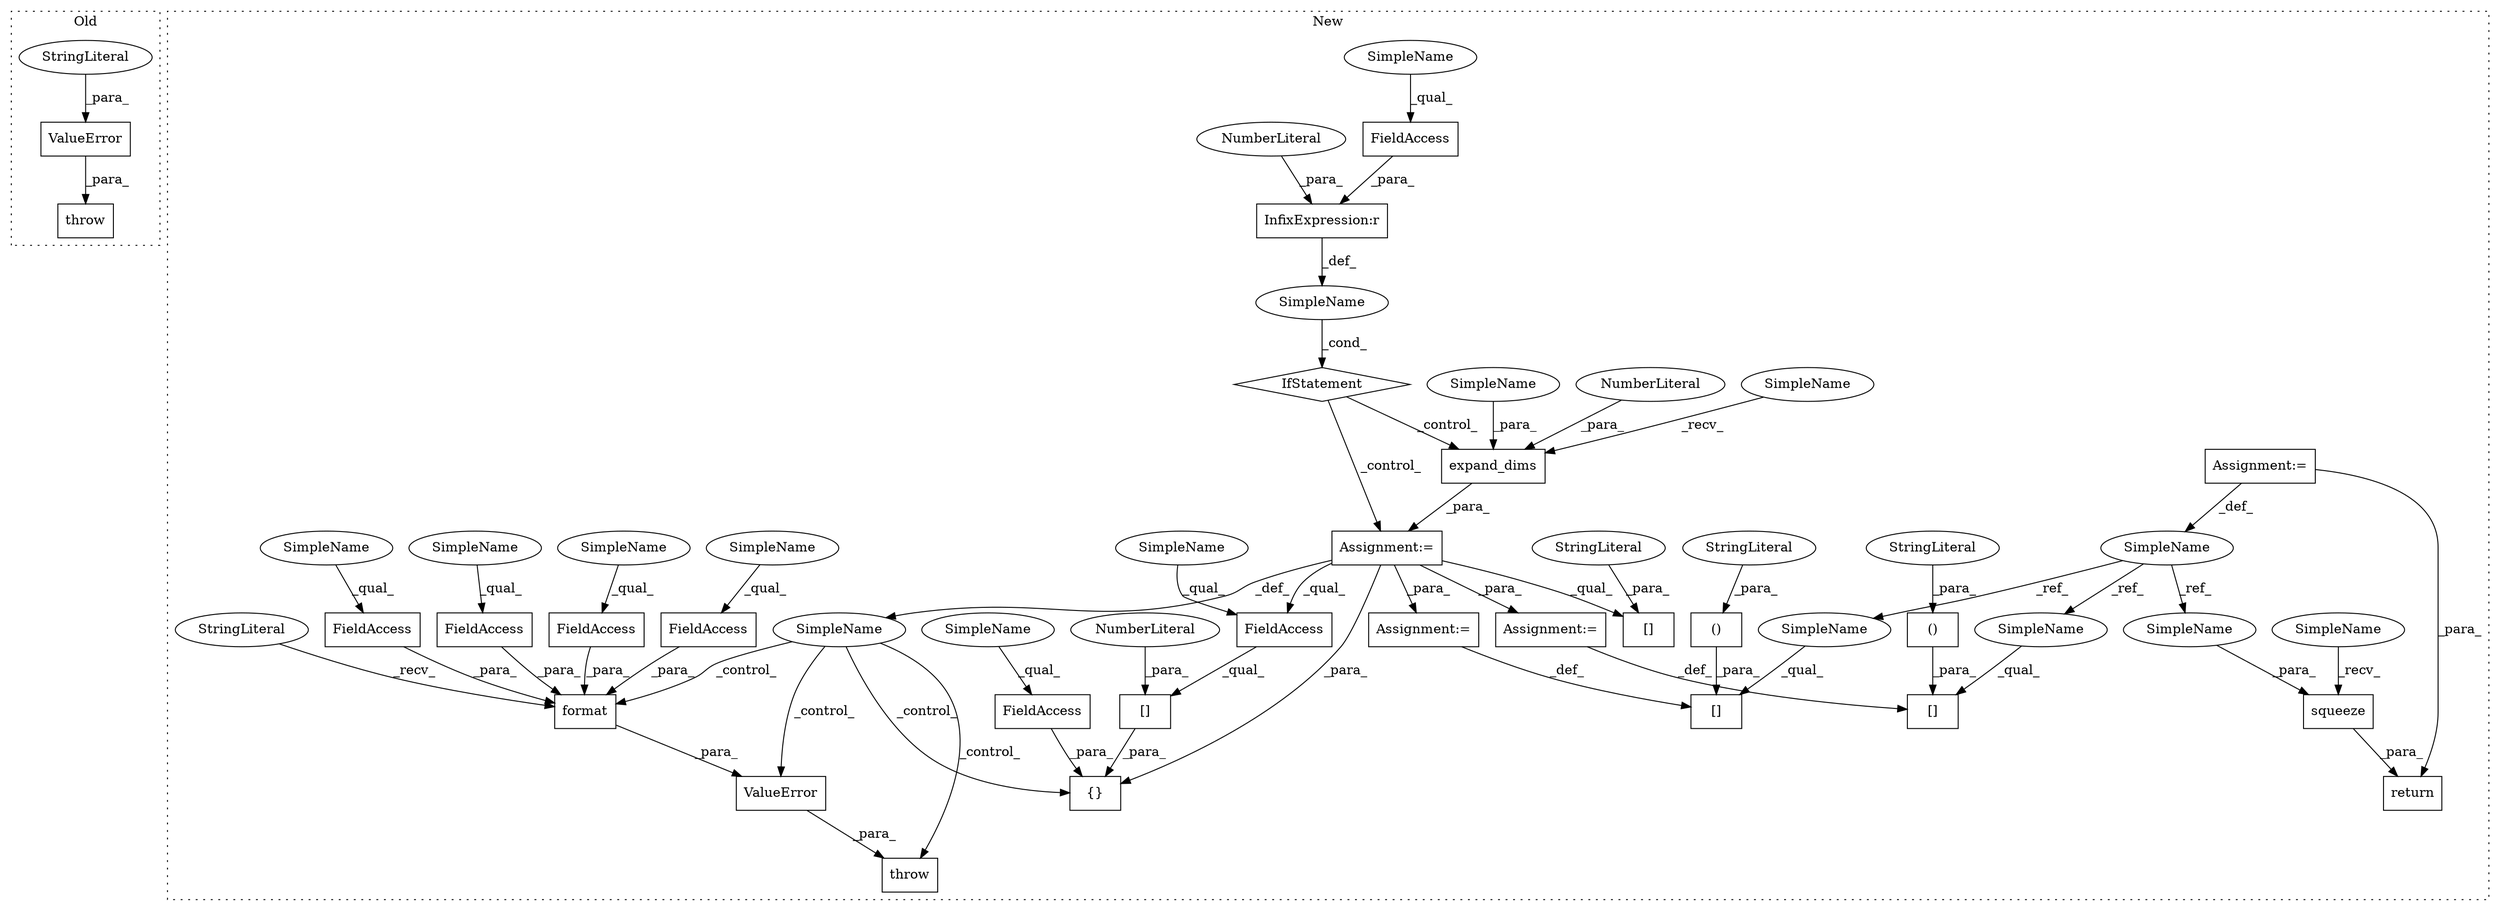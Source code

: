 digraph G {
subgraph cluster0 {
1 [label="throw" a="53" s="2506" l="6" shape="box"];
21 [label="ValueError" a="32" s="2512,2549" l="11,1" shape="box"];
22 [label="StringLiteral" a="45" s="2523" l="26" shape="ellipse"];
label = "Old";
style="dotted";
}
subgraph cluster1 {
2 [label="expand_dims" a="32" s="1906,1922" l="12,1" shape="box"];
3 [label="Assignment:=" a="7" s="1899" l="1" shape="box"];
4 [label="NumberLiteral" a="34" s="1921" l="1" shape="ellipse"];
5 [label="IfStatement" a="25" s="1872,1887" l="4,2" shape="diamond"];
6 [label="SimpleName" a="42" s="" l="" shape="ellipse"];
7 [label="InfixExpression:r" a="27" s="1883" l="3" shape="box"];
8 [label="FieldAccess" a="22" s="1876" l="7" shape="box"];
9 [label="[]" a="2" s="1939,1966" l="9,1" shape="box"];
10 [label="NumberLiteral" a="34" s="1886" l="1" shape="ellipse"];
11 [label="format" a="32" s="2073,2111" l="7,1" shape="box"];
12 [label="SimpleName" a="42" s="" l="" shape="ellipse"];
13 [label="throw" a="53" s="2014" l="6" shape="box"];
14 [label="FieldAccess" a="22" s="2088" l="7" shape="box"];
15 [label="StringLiteral" a="45" s="2031" l="41" shape="ellipse"];
16 [label="StringLiteral" a="45" s="1948" l="18" shape="ellipse"];
17 [label="FieldAccess" a="22" s="2096" l="7" shape="box"];
18 [label="FieldAccess" a="22" s="2104" l="7" shape="box"];
19 [label="FieldAccess" a="22" s="2080" l="7" shape="box"];
20 [label="ValueError" a="32" s="2020,2112" l="11,1" shape="box"];
23 [label="squeeze" a="32" s="2486,2496" l="8,1" shape="box"];
24 [label="[]" a="2" s="2150,2160" l="9,1" shape="box"];
25 [label="{}" a="4" s="2149,2169" l="1,1" shape="box"];
26 [label="[]" a="2" s="2177,2232" l="8,2" shape="box"];
27 [label="()" a="106" s="2185" l="47" shape="box"];
28 [label="NumberLiteral" a="34" s="2159" l="1" shape="ellipse"];
29 [label="[]" a="2" s="2312,2367" l="8,2" shape="box"];
30 [label="()" a="106" s="2320" l="47" shape="box"];
31 [label="FieldAccess" a="22" s="2162" l="7" shape="box"];
32 [label="FieldAccess" a="22" s="2150" l="8" shape="box"];
33 [label="SimpleName" a="42" s="2125" l="2" shape="ellipse"];
34 [label="Assignment:=" a="7" s="2127" l="1" shape="box"];
35 [label="Assignment:=" a="7" s="2369" l="1" shape="box"];
36 [label="StringLiteral" a="45" s="2320" l="18" shape="ellipse"];
37 [label="Assignment:=" a="7" s="2234" l="1" shape="box"];
38 [label="StringLiteral" a="45" s="2185" l="18" shape="ellipse"];
39 [label="return" a="41" s="2473" l="7" shape="box"];
40 [label="SimpleName" a="42" s="2312" l="2" shape="ellipse"];
41 [label="SimpleName" a="42" s="2177" l="2" shape="ellipse"];
42 [label="SimpleName" a="42" s="2494" l="2" shape="ellipse"];
43 [label="SimpleName" a="42" s="2150" l="2" shape="ellipse"];
44 [label="SimpleName" a="42" s="1876" l="2" shape="ellipse"];
45 [label="SimpleName" a="42" s="1918" l="2" shape="ellipse"];
46 [label="SimpleName" a="42" s="1900" l="5" shape="ellipse"];
47 [label="SimpleName" a="42" s="2480" l="5" shape="ellipse"];
48 [label="SimpleName" a="42" s="2088" l="3" shape="ellipse"];
49 [label="SimpleName" a="42" s="2104" l="3" shape="ellipse"];
50 [label="SimpleName" a="42" s="2162" l="3" shape="ellipse"];
51 [label="SimpleName" a="42" s="2080" l="3" shape="ellipse"];
52 [label="SimpleName" a="42" s="2096" l="3" shape="ellipse"];
label = "New";
style="dotted";
}
2 -> 3 [label="_para_"];
3 -> 32 [label="_qual_"];
3 -> 35 [label="_para_"];
3 -> 9 [label="_qual_"];
3 -> 37 [label="_para_"];
3 -> 12 [label="_def_"];
3 -> 25 [label="_para_"];
4 -> 2 [label="_para_"];
5 -> 2 [label="_control_"];
5 -> 3 [label="_control_"];
6 -> 5 [label="_cond_"];
7 -> 6 [label="_def_"];
8 -> 7 [label="_para_"];
10 -> 7 [label="_para_"];
11 -> 20 [label="_para_"];
12 -> 25 [label="_control_"];
12 -> 20 [label="_control_"];
12 -> 13 [label="_control_"];
12 -> 11 [label="_control_"];
14 -> 11 [label="_para_"];
15 -> 11 [label="_recv_"];
16 -> 9 [label="_para_"];
17 -> 11 [label="_para_"];
18 -> 11 [label="_para_"];
19 -> 11 [label="_para_"];
20 -> 13 [label="_para_"];
21 -> 1 [label="_para_"];
22 -> 21 [label="_para_"];
23 -> 39 [label="_para_"];
24 -> 25 [label="_para_"];
27 -> 26 [label="_para_"];
28 -> 24 [label="_para_"];
30 -> 29 [label="_para_"];
31 -> 25 [label="_para_"];
32 -> 24 [label="_qual_"];
33 -> 40 [label="_ref_"];
33 -> 42 [label="_ref_"];
33 -> 41 [label="_ref_"];
34 -> 33 [label="_def_"];
34 -> 39 [label="_para_"];
35 -> 29 [label="_def_"];
36 -> 30 [label="_para_"];
37 -> 26 [label="_def_"];
38 -> 27 [label="_para_"];
40 -> 29 [label="_qual_"];
41 -> 26 [label="_qual_"];
42 -> 23 [label="_para_"];
43 -> 32 [label="_qual_"];
44 -> 8 [label="_qual_"];
45 -> 2 [label="_para_"];
46 -> 2 [label="_recv_"];
47 -> 23 [label="_recv_"];
48 -> 14 [label="_qual_"];
49 -> 18 [label="_qual_"];
50 -> 31 [label="_qual_"];
51 -> 19 [label="_qual_"];
52 -> 17 [label="_qual_"];
}